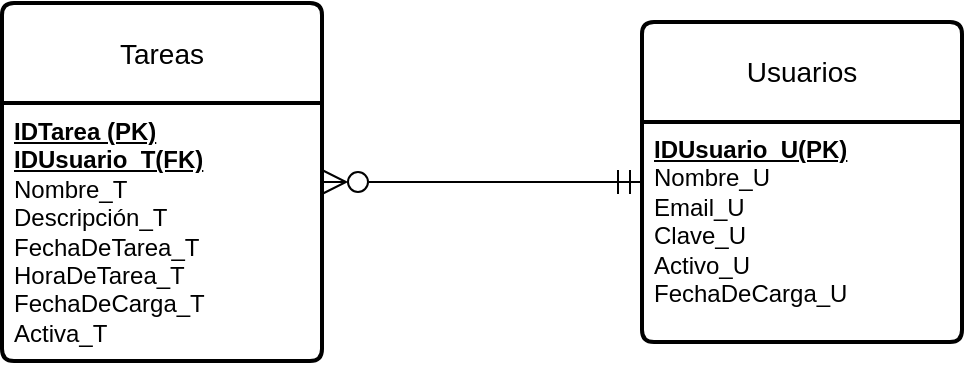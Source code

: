 <mxfile version="21.7.5" type="device">
  <diagram name="Página-1" id="_3eJf4W7CDF3ELf99p4b">
    <mxGraphModel dx="1434" dy="778" grid="1" gridSize="10" guides="1" tooltips="1" connect="1" arrows="1" fold="1" page="1" pageScale="1" pageWidth="827" pageHeight="1169" math="0" shadow="0">
      <root>
        <mxCell id="0" />
        <mxCell id="1" parent="0" />
        <mxCell id="wpd07_N04kJZDVQ40TJI-1" value="Tareas" style="swimlane;childLayout=stackLayout;horizontal=1;startSize=50;horizontalStack=0;rounded=1;fontSize=14;fontStyle=0;strokeWidth=2;resizeParent=0;resizeLast=1;shadow=0;dashed=0;align=center;arcSize=4;whiteSpace=wrap;html=1;" vertex="1" parent="1">
          <mxGeometry x="190" y="190.5" width="160" height="179" as="geometry" />
        </mxCell>
        <mxCell id="wpd07_N04kJZDVQ40TJI-2" value="&lt;b&gt;&lt;u&gt;IDTarea (PK)&lt;br&gt;IDUsuario_T(FK)&lt;/u&gt;&lt;/b&gt;&lt;br&gt;Nombre_T&lt;br&gt;Descripción_T&lt;br&gt;FechaDeTarea_T&lt;br&gt;HoraDeTarea_T&lt;br&gt;FechaDeCarga_T&lt;br&gt;Activa_T" style="align=left;strokeColor=none;fillColor=none;spacingLeft=4;fontSize=12;verticalAlign=top;resizable=0;rotatable=0;part=1;html=1;" vertex="1" parent="wpd07_N04kJZDVQ40TJI-1">
          <mxGeometry y="50" width="160" height="129" as="geometry" />
        </mxCell>
        <mxCell id="wpd07_N04kJZDVQ40TJI-6" style="edgeStyle=orthogonalEdgeStyle;rounded=0;orthogonalLoop=1;jettySize=auto;html=1;endArrow=ERzeroToMany;endFill=0;endSize=10;startSize=10;startArrow=ERmandOne;startFill=0;" edge="1" parent="1" source="wpd07_N04kJZDVQ40TJI-3">
          <mxGeometry relative="1" as="geometry">
            <mxPoint x="350" y="280" as="targetPoint" />
          </mxGeometry>
        </mxCell>
        <mxCell id="wpd07_N04kJZDVQ40TJI-3" value="Usuarios" style="swimlane;childLayout=stackLayout;horizontal=1;startSize=50;horizontalStack=0;rounded=1;fontSize=14;fontStyle=0;strokeWidth=2;resizeParent=0;resizeLast=1;shadow=0;dashed=0;align=center;arcSize=4;whiteSpace=wrap;html=1;" vertex="1" parent="1">
          <mxGeometry x="510" y="200" width="160" height="160" as="geometry" />
        </mxCell>
        <mxCell id="wpd07_N04kJZDVQ40TJI-4" value="&lt;b&gt;&lt;u&gt;IDUsuario_U(PK)&lt;br&gt;&lt;/u&gt;&lt;/b&gt;Nombre_U&lt;br&gt;Email_U&lt;br&gt;Clave_U&lt;br&gt;Activo_U&lt;br&gt;FechaDeCarga_U" style="align=left;strokeColor=none;fillColor=none;spacingLeft=4;fontSize=12;verticalAlign=top;resizable=0;rotatable=0;part=1;html=1;" vertex="1" parent="wpd07_N04kJZDVQ40TJI-3">
          <mxGeometry y="50" width="160" height="110" as="geometry" />
        </mxCell>
      </root>
    </mxGraphModel>
  </diagram>
</mxfile>
